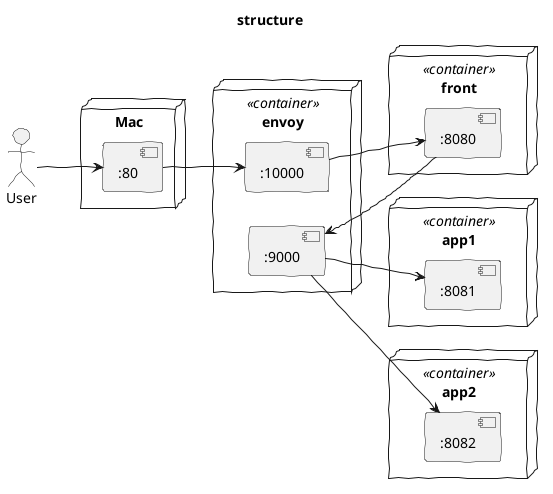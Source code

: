 @startuml
title structure

'==============================
' Setting
'==============================
left to right direction
skinparam handwritten true

actor User

node Mac as Mac {
   component ":80" as MacInputPort
}
node "envoy" <<container>> as EnvoyFront {
   component ":10000" as EnvoyFrontInputPort1
   component ":9000" as EnvoyFrontInputPort2
}
node front <<container>> as Front {
   component ":8080" as FrontInputPort
}
node app1 <<container>> as App1 {
   component ":8081" as App1InputPort
}
node app2 <<container>> as App2 {
   component ":8082" as App2InputPort
}

User --> MacInputPort
MacInputPort --> EnvoyFrontInputPort1
EnvoyFrontInputPort1 --> FrontInputPort
FrontInputPort --> EnvoyFrontInputPort2

EnvoyFrontInputPort2 --> App1InputPort
EnvoyFrontInputPort2 --> App2InputPort


'------------
' layout


'------------
' referenses

' > Application Instance Identity and Intro to Envoy in PCF  
' > https://gist.github.com/nikhilsuvarna/bd0aa0ef01880270c13d145c61a4af22#envoy

@enduml
